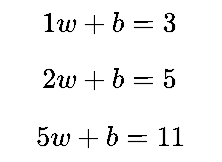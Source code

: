 <mxfile version="12.9.3" type="device"><diagram id="MrIuXWW5dnYHmD52wfm9" name="Page-1"><mxGraphModel dx="946" dy="611" grid="1" gridSize="10" guides="1" tooltips="1" connect="1" arrows="1" fold="1" page="1" pageScale="1" pageWidth="850" pageHeight="1100" math="1" shadow="0"><root><mxCell id="0"/><mxCell id="1" parent="0"/><mxCell id="cruqcmZ19LOy21FR4h0k-1" value="`1w + b = 3`&lt;br&gt;&lt;br&gt;`2w + b = 5`&lt;br&gt;&lt;br&gt;`5w + b = 11`" style="text;html=1;strokeColor=none;fillColor=none;align=center;verticalAlign=middle;whiteSpace=wrap;rounded=0;" parent="1" vertex="1"><mxGeometry x="240" y="240" width="110" height="80" as="geometry"/></mxCell></root></mxGraphModel></diagram></mxfile>

